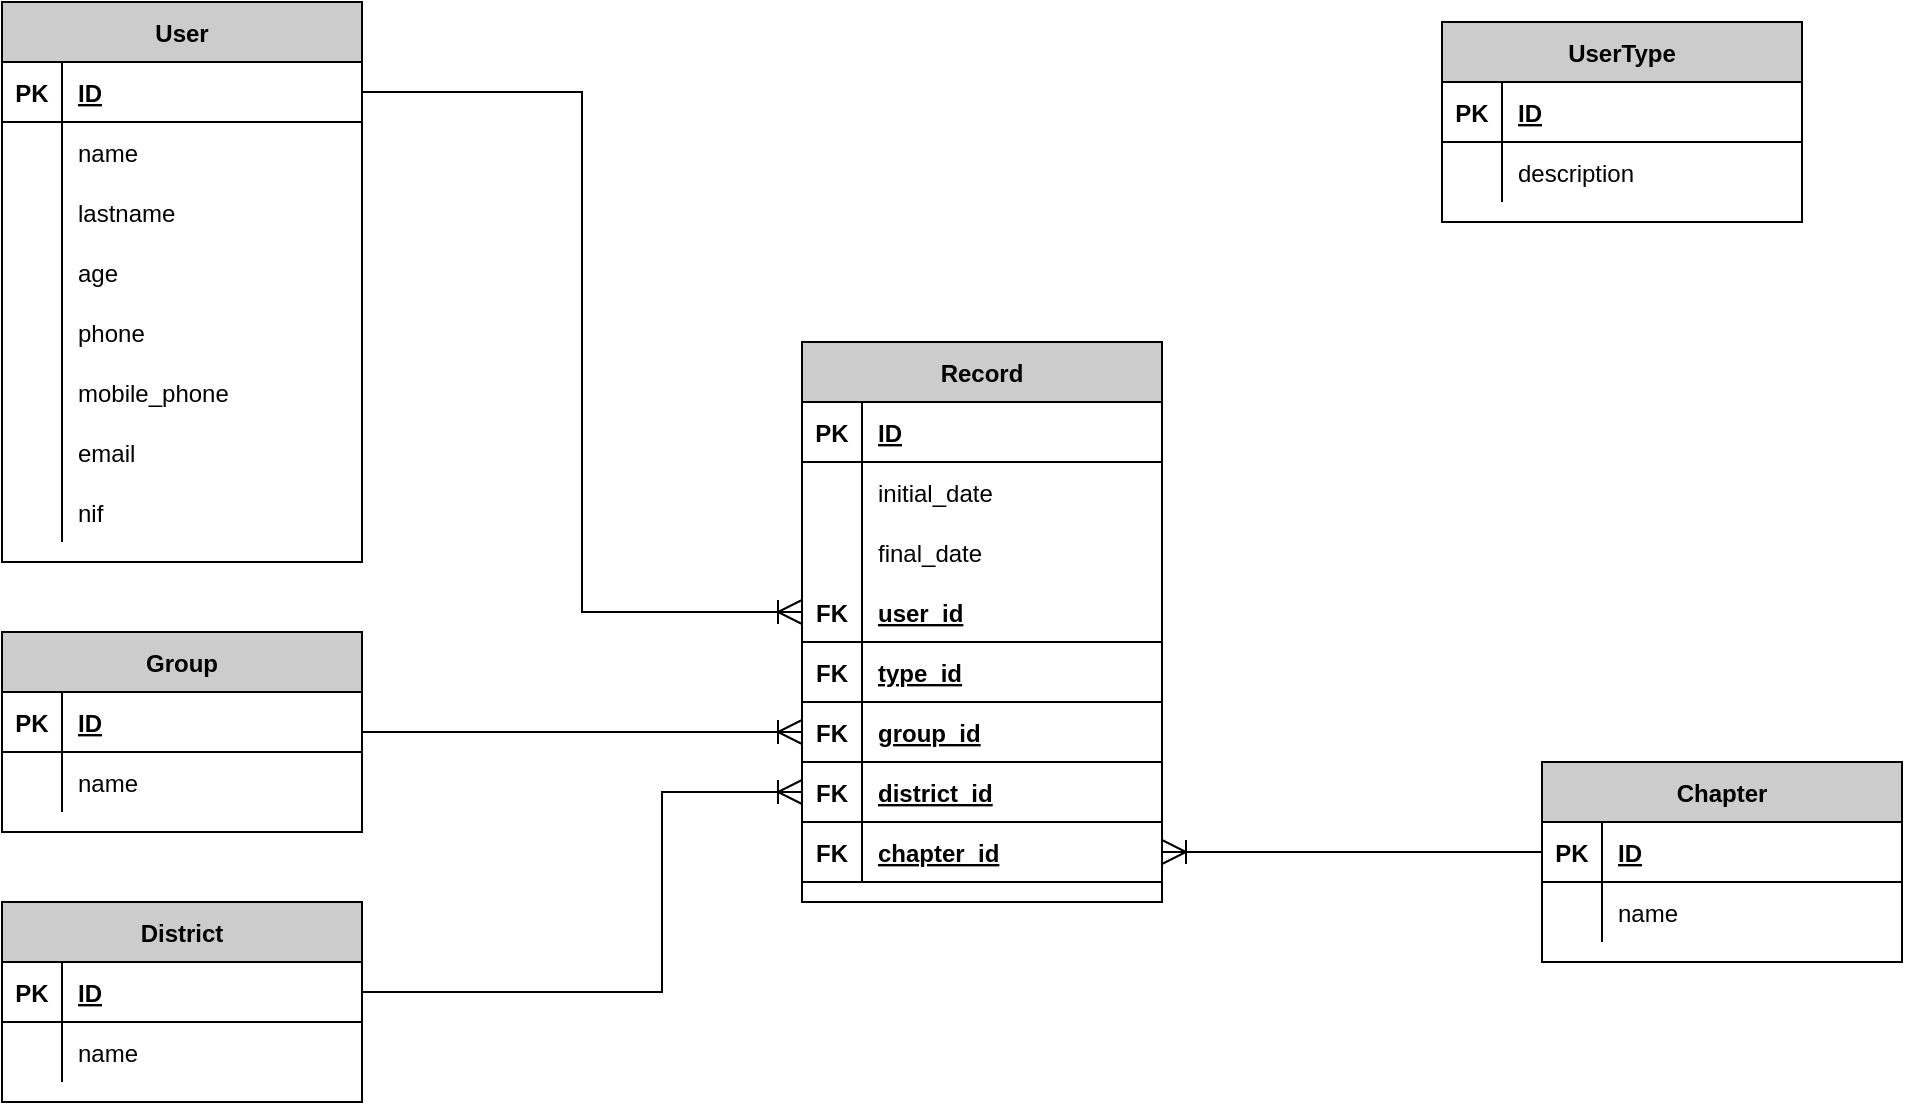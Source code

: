 <mxfile version="13.6.6" type="github">
  <diagram id="wubgfQ3S9Q1nJijSIR7Q" name="Page-1">
    <mxGraphModel dx="1422" dy="780" grid="1" gridSize="10" guides="1" tooltips="1" connect="1" arrows="1" fold="1" page="1" pageScale="1.3" pageWidth="850" pageHeight="1100" math="0" shadow="0">
      <root>
        <mxCell id="0" />
        <mxCell id="1" parent="0" />
        <mxCell id="S5dy6EyyiGU3LjMySFo0-23" value="Record" style="shape=table;startSize=30;container=1;collapsible=1;childLayout=tableLayout;fixedRows=1;rowLines=0;fontStyle=1;align=center;resizeLast=1;fillColor=#CCCCCC;" parent="1" vertex="1">
          <mxGeometry x="450" y="220" width="180" height="280" as="geometry" />
        </mxCell>
        <mxCell id="S5dy6EyyiGU3LjMySFo0-24" value="" style="shape=partialRectangle;collapsible=0;dropTarget=0;pointerEvents=0;fillColor=none;top=0;left=0;bottom=1;right=0;points=[[0,0.5],[1,0.5]];portConstraint=eastwest;" parent="S5dy6EyyiGU3LjMySFo0-23" vertex="1">
          <mxGeometry y="30" width="180" height="30" as="geometry" />
        </mxCell>
        <mxCell id="S5dy6EyyiGU3LjMySFo0-25" value="PK" style="shape=partialRectangle;connectable=0;fillColor=none;top=0;left=0;bottom=0;right=0;fontStyle=1;overflow=hidden;" parent="S5dy6EyyiGU3LjMySFo0-24" vertex="1">
          <mxGeometry width="30" height="30" as="geometry" />
        </mxCell>
        <mxCell id="S5dy6EyyiGU3LjMySFo0-26" value="ID" style="shape=partialRectangle;connectable=0;fillColor=none;top=0;left=0;bottom=0;right=0;align=left;spacingLeft=6;fontStyle=5;overflow=hidden;" parent="S5dy6EyyiGU3LjMySFo0-24" vertex="1">
          <mxGeometry x="30" width="150" height="30" as="geometry" />
        </mxCell>
        <mxCell id="S5dy6EyyiGU3LjMySFo0-27" value="" style="shape=partialRectangle;collapsible=0;dropTarget=0;pointerEvents=0;fillColor=none;top=0;left=0;bottom=0;right=0;points=[[0,0.5],[1,0.5]];portConstraint=eastwest;" parent="S5dy6EyyiGU3LjMySFo0-23" vertex="1">
          <mxGeometry y="60" width="180" height="30" as="geometry" />
        </mxCell>
        <mxCell id="S5dy6EyyiGU3LjMySFo0-28" value="" style="shape=partialRectangle;connectable=0;fillColor=none;top=0;left=0;bottom=0;right=0;editable=1;overflow=hidden;" parent="S5dy6EyyiGU3LjMySFo0-27" vertex="1">
          <mxGeometry width="30" height="30" as="geometry" />
        </mxCell>
        <mxCell id="S5dy6EyyiGU3LjMySFo0-29" value="initial_date" style="shape=partialRectangle;connectable=0;fillColor=none;top=0;left=0;bottom=0;right=0;align=left;spacingLeft=6;overflow=hidden;" parent="S5dy6EyyiGU3LjMySFo0-27" vertex="1">
          <mxGeometry x="30" width="150" height="30" as="geometry" />
        </mxCell>
        <mxCell id="S5dy6EyyiGU3LjMySFo0-30" value="" style="shape=partialRectangle;collapsible=0;dropTarget=0;pointerEvents=0;fillColor=none;top=0;left=0;bottom=0;right=0;points=[[0,0.5],[1,0.5]];portConstraint=eastwest;" parent="S5dy6EyyiGU3LjMySFo0-23" vertex="1">
          <mxGeometry y="90" width="180" height="30" as="geometry" />
        </mxCell>
        <mxCell id="S5dy6EyyiGU3LjMySFo0-31" value="" style="shape=partialRectangle;connectable=0;fillColor=none;top=0;left=0;bottom=0;right=0;editable=1;overflow=hidden;" parent="S5dy6EyyiGU3LjMySFo0-30" vertex="1">
          <mxGeometry width="30" height="30" as="geometry" />
        </mxCell>
        <mxCell id="S5dy6EyyiGU3LjMySFo0-32" value="final_date" style="shape=partialRectangle;connectable=0;fillColor=none;top=0;left=0;bottom=0;right=0;align=left;spacingLeft=6;overflow=hidden;" parent="S5dy6EyyiGU3LjMySFo0-30" vertex="1">
          <mxGeometry x="30" width="150" height="30" as="geometry" />
        </mxCell>
        <mxCell id="S5dy6EyyiGU3LjMySFo0-36" value="" style="shape=partialRectangle;collapsible=0;dropTarget=0;pointerEvents=0;fillColor=none;top=0;left=0;bottom=1;right=0;points=[[0,0.5],[1,0.5]];portConstraint=eastwest;" parent="S5dy6EyyiGU3LjMySFo0-23" vertex="1">
          <mxGeometry y="120" width="180" height="30" as="geometry" />
        </mxCell>
        <mxCell id="S5dy6EyyiGU3LjMySFo0-37" value="FK" style="shape=partialRectangle;connectable=0;fillColor=none;top=0;left=0;bottom=0;right=0;fontStyle=1;overflow=hidden;" parent="S5dy6EyyiGU3LjMySFo0-36" vertex="1">
          <mxGeometry width="30" height="30" as="geometry" />
        </mxCell>
        <mxCell id="S5dy6EyyiGU3LjMySFo0-38" value="user_id" style="shape=partialRectangle;connectable=0;fillColor=none;top=0;left=0;bottom=0;right=0;align=left;spacingLeft=6;fontStyle=5;overflow=hidden;" parent="S5dy6EyyiGU3LjMySFo0-36" vertex="1">
          <mxGeometry x="30" width="150" height="30" as="geometry" />
        </mxCell>
        <mxCell id="S5dy6EyyiGU3LjMySFo0-39" value="" style="shape=partialRectangle;collapsible=0;dropTarget=0;pointerEvents=0;fillColor=none;top=0;left=0;bottom=1;right=0;points=[[0,0.5],[1,0.5]];portConstraint=eastwest;" parent="S5dy6EyyiGU3LjMySFo0-23" vertex="1">
          <mxGeometry y="150" width="180" height="30" as="geometry" />
        </mxCell>
        <mxCell id="S5dy6EyyiGU3LjMySFo0-40" value="FK" style="shape=partialRectangle;connectable=0;fillColor=none;top=0;left=0;bottom=0;right=0;fontStyle=1;overflow=hidden;" parent="S5dy6EyyiGU3LjMySFo0-39" vertex="1">
          <mxGeometry width="30" height="30" as="geometry" />
        </mxCell>
        <mxCell id="S5dy6EyyiGU3LjMySFo0-41" value="type_id" style="shape=partialRectangle;connectable=0;fillColor=none;top=0;left=0;bottom=0;right=0;align=left;spacingLeft=6;fontStyle=5;overflow=hidden;" parent="S5dy6EyyiGU3LjMySFo0-39" vertex="1">
          <mxGeometry x="30" width="150" height="30" as="geometry" />
        </mxCell>
        <mxCell id="S5dy6EyyiGU3LjMySFo0-42" value="" style="shape=partialRectangle;collapsible=0;dropTarget=0;pointerEvents=0;fillColor=none;top=0;left=0;bottom=1;right=0;points=[[0,0.5],[1,0.5]];portConstraint=eastwest;" parent="S5dy6EyyiGU3LjMySFo0-23" vertex="1">
          <mxGeometry y="180" width="180" height="30" as="geometry" />
        </mxCell>
        <mxCell id="S5dy6EyyiGU3LjMySFo0-43" value="FK" style="shape=partialRectangle;connectable=0;fillColor=none;top=0;left=0;bottom=0;right=0;fontStyle=1;overflow=hidden;" parent="S5dy6EyyiGU3LjMySFo0-42" vertex="1">
          <mxGeometry width="30" height="30" as="geometry" />
        </mxCell>
        <mxCell id="S5dy6EyyiGU3LjMySFo0-44" value="group_id" style="shape=partialRectangle;connectable=0;fillColor=none;top=0;left=0;bottom=0;right=0;align=left;spacingLeft=6;fontStyle=5;overflow=hidden;" parent="S5dy6EyyiGU3LjMySFo0-42" vertex="1">
          <mxGeometry x="30" width="150" height="30" as="geometry" />
        </mxCell>
        <mxCell id="S5dy6EyyiGU3LjMySFo0-45" value="" style="shape=partialRectangle;collapsible=0;dropTarget=0;pointerEvents=0;fillColor=none;top=0;left=0;bottom=1;right=0;points=[[0,0.5],[1,0.5]];portConstraint=eastwest;" parent="S5dy6EyyiGU3LjMySFo0-23" vertex="1">
          <mxGeometry y="210" width="180" height="30" as="geometry" />
        </mxCell>
        <mxCell id="S5dy6EyyiGU3LjMySFo0-46" value="FK" style="shape=partialRectangle;connectable=0;fillColor=none;top=0;left=0;bottom=0;right=0;fontStyle=1;overflow=hidden;" parent="S5dy6EyyiGU3LjMySFo0-45" vertex="1">
          <mxGeometry width="30" height="30" as="geometry" />
        </mxCell>
        <mxCell id="S5dy6EyyiGU3LjMySFo0-47" value="district_id" style="shape=partialRectangle;connectable=0;fillColor=none;top=0;left=0;bottom=0;right=0;align=left;spacingLeft=6;fontStyle=5;overflow=hidden;" parent="S5dy6EyyiGU3LjMySFo0-45" vertex="1">
          <mxGeometry x="30" width="150" height="30" as="geometry" />
        </mxCell>
        <mxCell id="S5dy6EyyiGU3LjMySFo0-48" value="" style="shape=partialRectangle;collapsible=0;dropTarget=0;pointerEvents=0;fillColor=none;top=0;left=0;bottom=1;right=0;points=[[0,0.5],[1,0.5]];portConstraint=eastwest;" parent="S5dy6EyyiGU3LjMySFo0-23" vertex="1">
          <mxGeometry y="240" width="180" height="30" as="geometry" />
        </mxCell>
        <mxCell id="S5dy6EyyiGU3LjMySFo0-49" value="FK" style="shape=partialRectangle;connectable=0;fillColor=none;top=0;left=0;bottom=0;right=0;fontStyle=1;overflow=hidden;" parent="S5dy6EyyiGU3LjMySFo0-48" vertex="1">
          <mxGeometry width="30" height="30" as="geometry" />
        </mxCell>
        <mxCell id="S5dy6EyyiGU3LjMySFo0-50" value="chapter_id" style="shape=partialRectangle;connectable=0;fillColor=none;top=0;left=0;bottom=0;right=0;align=left;spacingLeft=6;fontStyle=5;overflow=hidden;" parent="S5dy6EyyiGU3LjMySFo0-48" vertex="1">
          <mxGeometry x="30" width="150" height="30" as="geometry" />
        </mxCell>
        <mxCell id="cBh7_KmrogOZhqfkVuFA-25" value="User" style="shape=table;startSize=30;container=1;collapsible=1;childLayout=tableLayout;fixedRows=1;rowLines=0;fontStyle=1;align=center;resizeLast=1;fillColor=#CCCCCC;" parent="1" vertex="1">
          <mxGeometry x="50" y="50" width="180" height="280" as="geometry" />
        </mxCell>
        <mxCell id="cBh7_KmrogOZhqfkVuFA-26" value="" style="shape=partialRectangle;collapsible=0;dropTarget=0;pointerEvents=0;fillColor=none;top=0;left=0;bottom=1;right=0;points=[[0,0.5],[1,0.5]];portConstraint=eastwest;" parent="cBh7_KmrogOZhqfkVuFA-25" vertex="1">
          <mxGeometry y="30" width="180" height="30" as="geometry" />
        </mxCell>
        <mxCell id="cBh7_KmrogOZhqfkVuFA-27" value="PK" style="shape=partialRectangle;connectable=0;fillColor=none;top=0;left=0;bottom=0;right=0;fontStyle=1;overflow=hidden;" parent="cBh7_KmrogOZhqfkVuFA-26" vertex="1">
          <mxGeometry width="30" height="30" as="geometry" />
        </mxCell>
        <mxCell id="cBh7_KmrogOZhqfkVuFA-28" value="ID" style="shape=partialRectangle;connectable=0;fillColor=none;top=0;left=0;bottom=0;right=0;align=left;spacingLeft=6;fontStyle=5;overflow=hidden;" parent="cBh7_KmrogOZhqfkVuFA-26" vertex="1">
          <mxGeometry x="30" width="150" height="30" as="geometry" />
        </mxCell>
        <mxCell id="cBh7_KmrogOZhqfkVuFA-29" value="" style="shape=partialRectangle;collapsible=0;dropTarget=0;pointerEvents=0;fillColor=none;top=0;left=0;bottom=0;right=0;points=[[0,0.5],[1,0.5]];portConstraint=eastwest;" parent="cBh7_KmrogOZhqfkVuFA-25" vertex="1">
          <mxGeometry y="60" width="180" height="30" as="geometry" />
        </mxCell>
        <mxCell id="cBh7_KmrogOZhqfkVuFA-30" value="" style="shape=partialRectangle;connectable=0;fillColor=none;top=0;left=0;bottom=0;right=0;editable=1;overflow=hidden;" parent="cBh7_KmrogOZhqfkVuFA-29" vertex="1">
          <mxGeometry width="30" height="30" as="geometry" />
        </mxCell>
        <mxCell id="cBh7_KmrogOZhqfkVuFA-31" value="name" style="shape=partialRectangle;connectable=0;fillColor=none;top=0;left=0;bottom=0;right=0;align=left;spacingLeft=6;overflow=hidden;" parent="cBh7_KmrogOZhqfkVuFA-29" vertex="1">
          <mxGeometry x="30" width="150" height="30" as="geometry" />
        </mxCell>
        <mxCell id="cBh7_KmrogOZhqfkVuFA-32" value="" style="shape=partialRectangle;collapsible=0;dropTarget=0;pointerEvents=0;fillColor=none;top=0;left=0;bottom=0;right=0;points=[[0,0.5],[1,0.5]];portConstraint=eastwest;" parent="cBh7_KmrogOZhqfkVuFA-25" vertex="1">
          <mxGeometry y="90" width="180" height="30" as="geometry" />
        </mxCell>
        <mxCell id="cBh7_KmrogOZhqfkVuFA-33" value="" style="shape=partialRectangle;connectable=0;fillColor=none;top=0;left=0;bottom=0;right=0;editable=1;overflow=hidden;" parent="cBh7_KmrogOZhqfkVuFA-32" vertex="1">
          <mxGeometry width="30" height="30" as="geometry" />
        </mxCell>
        <mxCell id="cBh7_KmrogOZhqfkVuFA-34" value="lastname" style="shape=partialRectangle;connectable=0;fillColor=none;top=0;left=0;bottom=0;right=0;align=left;spacingLeft=6;overflow=hidden;" parent="cBh7_KmrogOZhqfkVuFA-32" vertex="1">
          <mxGeometry x="30" width="150" height="30" as="geometry" />
        </mxCell>
        <mxCell id="cBh7_KmrogOZhqfkVuFA-38" value="" style="shape=partialRectangle;collapsible=0;dropTarget=0;pointerEvents=0;fillColor=none;top=0;left=0;bottom=0;right=0;points=[[0,0.5],[1,0.5]];portConstraint=eastwest;" parent="cBh7_KmrogOZhqfkVuFA-25" vertex="1">
          <mxGeometry y="120" width="180" height="30" as="geometry" />
        </mxCell>
        <mxCell id="cBh7_KmrogOZhqfkVuFA-39" value="" style="shape=partialRectangle;connectable=0;fillColor=none;top=0;left=0;bottom=0;right=0;editable=1;overflow=hidden;" parent="cBh7_KmrogOZhqfkVuFA-38" vertex="1">
          <mxGeometry width="30" height="30" as="geometry" />
        </mxCell>
        <mxCell id="cBh7_KmrogOZhqfkVuFA-40" value="age" style="shape=partialRectangle;connectable=0;fillColor=none;top=0;left=0;bottom=0;right=0;align=left;spacingLeft=6;overflow=hidden;" parent="cBh7_KmrogOZhqfkVuFA-38" vertex="1">
          <mxGeometry x="30" width="150" height="30" as="geometry" />
        </mxCell>
        <mxCell id="E-zPLB7fwh0Ha4WfiuXA-1" value="" style="shape=partialRectangle;collapsible=0;dropTarget=0;pointerEvents=0;fillColor=none;top=0;left=0;bottom=0;right=0;points=[[0,0.5],[1,0.5]];portConstraint=eastwest;" parent="cBh7_KmrogOZhqfkVuFA-25" vertex="1">
          <mxGeometry y="150" width="180" height="30" as="geometry" />
        </mxCell>
        <mxCell id="E-zPLB7fwh0Ha4WfiuXA-2" value="" style="shape=partialRectangle;connectable=0;fillColor=none;top=0;left=0;bottom=0;right=0;editable=1;overflow=hidden;" parent="E-zPLB7fwh0Ha4WfiuXA-1" vertex="1">
          <mxGeometry width="30" height="30" as="geometry" />
        </mxCell>
        <mxCell id="E-zPLB7fwh0Ha4WfiuXA-3" value="phone" style="shape=partialRectangle;connectable=0;fillColor=none;top=0;left=0;bottom=0;right=0;align=left;spacingLeft=6;overflow=hidden;" parent="E-zPLB7fwh0Ha4WfiuXA-1" vertex="1">
          <mxGeometry x="30" width="150" height="30" as="geometry" />
        </mxCell>
        <mxCell id="E-zPLB7fwh0Ha4WfiuXA-4" value="" style="shape=partialRectangle;collapsible=0;dropTarget=0;pointerEvents=0;fillColor=none;top=0;left=0;bottom=0;right=0;points=[[0,0.5],[1,0.5]];portConstraint=eastwest;" parent="cBh7_KmrogOZhqfkVuFA-25" vertex="1">
          <mxGeometry y="180" width="180" height="30" as="geometry" />
        </mxCell>
        <mxCell id="E-zPLB7fwh0Ha4WfiuXA-5" value="" style="shape=partialRectangle;connectable=0;fillColor=none;top=0;left=0;bottom=0;right=0;editable=1;overflow=hidden;" parent="E-zPLB7fwh0Ha4WfiuXA-4" vertex="1">
          <mxGeometry width="30" height="30" as="geometry" />
        </mxCell>
        <mxCell id="E-zPLB7fwh0Ha4WfiuXA-6" value="mobile_phone" style="shape=partialRectangle;connectable=0;fillColor=none;top=0;left=0;bottom=0;right=0;align=left;spacingLeft=6;overflow=hidden;" parent="E-zPLB7fwh0Ha4WfiuXA-4" vertex="1">
          <mxGeometry x="30" width="150" height="30" as="geometry" />
        </mxCell>
        <mxCell id="E-zPLB7fwh0Ha4WfiuXA-7" value="" style="shape=partialRectangle;collapsible=0;dropTarget=0;pointerEvents=0;fillColor=none;top=0;left=0;bottom=0;right=0;points=[[0,0.5],[1,0.5]];portConstraint=eastwest;" parent="cBh7_KmrogOZhqfkVuFA-25" vertex="1">
          <mxGeometry y="210" width="180" height="30" as="geometry" />
        </mxCell>
        <mxCell id="E-zPLB7fwh0Ha4WfiuXA-8" value="" style="shape=partialRectangle;connectable=0;fillColor=none;top=0;left=0;bottom=0;right=0;editable=1;overflow=hidden;" parent="E-zPLB7fwh0Ha4WfiuXA-7" vertex="1">
          <mxGeometry width="30" height="30" as="geometry" />
        </mxCell>
        <mxCell id="E-zPLB7fwh0Ha4WfiuXA-9" value="email" style="shape=partialRectangle;connectable=0;fillColor=none;top=0;left=0;bottom=0;right=0;align=left;spacingLeft=6;overflow=hidden;" parent="E-zPLB7fwh0Ha4WfiuXA-7" vertex="1">
          <mxGeometry x="30" width="150" height="30" as="geometry" />
        </mxCell>
        <mxCell id="E-zPLB7fwh0Ha4WfiuXA-10" value="" style="shape=partialRectangle;collapsible=0;dropTarget=0;pointerEvents=0;fillColor=none;top=0;left=0;bottom=0;right=0;points=[[0,0.5],[1,0.5]];portConstraint=eastwest;" parent="cBh7_KmrogOZhqfkVuFA-25" vertex="1">
          <mxGeometry y="240" width="180" height="30" as="geometry" />
        </mxCell>
        <mxCell id="E-zPLB7fwh0Ha4WfiuXA-11" value="" style="shape=partialRectangle;connectable=0;fillColor=none;top=0;left=0;bottom=0;right=0;editable=1;overflow=hidden;" parent="E-zPLB7fwh0Ha4WfiuXA-10" vertex="1">
          <mxGeometry width="30" height="30" as="geometry" />
        </mxCell>
        <mxCell id="E-zPLB7fwh0Ha4WfiuXA-12" value="nif" style="shape=partialRectangle;connectable=0;fillColor=none;top=0;left=0;bottom=0;right=0;align=left;spacingLeft=6;overflow=hidden;" parent="E-zPLB7fwh0Ha4WfiuXA-10" vertex="1">
          <mxGeometry x="30" width="150" height="30" as="geometry" />
        </mxCell>
        <mxCell id="E-zPLB7fwh0Ha4WfiuXA-13" style="edgeStyle=orthogonalEdgeStyle;rounded=0;orthogonalLoop=1;jettySize=auto;html=1;entryX=0;entryY=0.5;entryDx=0;entryDy=0;startArrow=none;startFill=0;endArrow=ERoneToMany;endFill=0;startSize=10;endSize=10;" parent="1" source="cBh7_KmrogOZhqfkVuFA-26" target="S5dy6EyyiGU3LjMySFo0-36" edge="1">
          <mxGeometry relative="1" as="geometry" />
        </mxCell>
        <mxCell id="cBh7_KmrogOZhqfkVuFA-41" value="UserType" style="shape=table;startSize=30;container=1;collapsible=1;childLayout=tableLayout;fixedRows=1;rowLines=0;fontStyle=1;align=center;resizeLast=1;fillColor=#CCCCCC;" parent="1" vertex="1">
          <mxGeometry x="770" y="60" width="180" height="100" as="geometry" />
        </mxCell>
        <mxCell id="cBh7_KmrogOZhqfkVuFA-42" value="" style="shape=partialRectangle;collapsible=0;dropTarget=0;pointerEvents=0;fillColor=none;top=0;left=0;bottom=1;right=0;points=[[0,0.5],[1,0.5]];portConstraint=eastwest;" parent="cBh7_KmrogOZhqfkVuFA-41" vertex="1">
          <mxGeometry y="30" width="180" height="30" as="geometry" />
        </mxCell>
        <mxCell id="cBh7_KmrogOZhqfkVuFA-43" value="PK" style="shape=partialRectangle;connectable=0;fillColor=none;top=0;left=0;bottom=0;right=0;fontStyle=1;overflow=hidden;" parent="cBh7_KmrogOZhqfkVuFA-42" vertex="1">
          <mxGeometry width="30" height="30" as="geometry" />
        </mxCell>
        <mxCell id="cBh7_KmrogOZhqfkVuFA-44" value="ID" style="shape=partialRectangle;connectable=0;fillColor=none;top=0;left=0;bottom=0;right=0;align=left;spacingLeft=6;fontStyle=5;overflow=hidden;" parent="cBh7_KmrogOZhqfkVuFA-42" vertex="1">
          <mxGeometry x="30" width="150" height="30" as="geometry" />
        </mxCell>
        <mxCell id="cBh7_KmrogOZhqfkVuFA-45" value="" style="shape=partialRectangle;collapsible=0;dropTarget=0;pointerEvents=0;fillColor=none;top=0;left=0;bottom=0;right=0;points=[[0,0.5],[1,0.5]];portConstraint=eastwest;" parent="cBh7_KmrogOZhqfkVuFA-41" vertex="1">
          <mxGeometry y="60" width="180" height="30" as="geometry" />
        </mxCell>
        <mxCell id="cBh7_KmrogOZhqfkVuFA-46" value="" style="shape=partialRectangle;connectable=0;fillColor=none;top=0;left=0;bottom=0;right=0;editable=1;overflow=hidden;" parent="cBh7_KmrogOZhqfkVuFA-45" vertex="1">
          <mxGeometry width="30" height="30" as="geometry" />
        </mxCell>
        <mxCell id="cBh7_KmrogOZhqfkVuFA-47" value="description" style="shape=partialRectangle;connectable=0;fillColor=none;top=0;left=0;bottom=0;right=0;align=left;spacingLeft=6;overflow=hidden;" parent="cBh7_KmrogOZhqfkVuFA-45" vertex="1">
          <mxGeometry x="30" width="150" height="30" as="geometry" />
        </mxCell>
        <mxCell id="E-zPLB7fwh0Ha4WfiuXA-14" style="edgeStyle=orthogonalEdgeStyle;rounded=0;orthogonalLoop=1;jettySize=auto;html=1;entryX=0;entryY=0.5;entryDx=0;entryDy=0;endArrow=ERoneToMany;endFill=0;startSize=10;endSize=10;" parent="1" source="cBh7_KmrogOZhqfkVuFA-54" target="S5dy6EyyiGU3LjMySFo0-42" edge="1">
          <mxGeometry relative="1" as="geometry" />
        </mxCell>
        <mxCell id="E-zPLB7fwh0Ha4WfiuXA-15" style="edgeStyle=orthogonalEdgeStyle;rounded=0;orthogonalLoop=1;jettySize=auto;html=1;entryX=0;entryY=0.5;entryDx=0;entryDy=0;endArrow=ERoneToMany;endFill=0;startSize=10;endSize=10;exitX=1;exitY=0.5;exitDx=0;exitDy=0;" parent="1" source="cBh7_KmrogOZhqfkVuFA-68" target="S5dy6EyyiGU3LjMySFo0-45" edge="1">
          <mxGeometry relative="1" as="geometry">
            <Array as="points">
              <mxPoint x="380" y="545" />
              <mxPoint x="380" y="445" />
            </Array>
          </mxGeometry>
        </mxCell>
        <mxCell id="E-zPLB7fwh0Ha4WfiuXA-17" style="edgeStyle=orthogonalEdgeStyle;rounded=0;orthogonalLoop=1;jettySize=auto;html=1;exitX=0;exitY=0.5;exitDx=0;exitDy=0;entryX=1;entryY=0.5;entryDx=0;entryDy=0;startArrow=none;startFill=0;startSize=10;endArrow=ERoneToMany;endFill=0;endSize=10;" parent="1" source="cBh7_KmrogOZhqfkVuFA-75" target="S5dy6EyyiGU3LjMySFo0-48" edge="1">
          <mxGeometry relative="1" as="geometry" />
        </mxCell>
        <mxCell id="cBh7_KmrogOZhqfkVuFA-74" value="Chapter" style="shape=table;startSize=30;container=1;collapsible=1;childLayout=tableLayout;fixedRows=1;rowLines=0;fontStyle=1;align=center;resizeLast=1;fillColor=#CCCCCC;" parent="1" vertex="1">
          <mxGeometry x="820" y="430" width="180" height="100" as="geometry" />
        </mxCell>
        <mxCell id="cBh7_KmrogOZhqfkVuFA-75" value="" style="shape=partialRectangle;collapsible=0;dropTarget=0;pointerEvents=0;fillColor=none;top=0;left=0;bottom=1;right=0;points=[[0,0.5],[1,0.5]];portConstraint=eastwest;" parent="cBh7_KmrogOZhqfkVuFA-74" vertex="1">
          <mxGeometry y="30" width="180" height="30" as="geometry" />
        </mxCell>
        <mxCell id="cBh7_KmrogOZhqfkVuFA-76" value="PK" style="shape=partialRectangle;connectable=0;fillColor=none;top=0;left=0;bottom=0;right=0;fontStyle=1;overflow=hidden;" parent="cBh7_KmrogOZhqfkVuFA-75" vertex="1">
          <mxGeometry width="30" height="30" as="geometry" />
        </mxCell>
        <mxCell id="cBh7_KmrogOZhqfkVuFA-77" value="ID" style="shape=partialRectangle;connectable=0;fillColor=none;top=0;left=0;bottom=0;right=0;align=left;spacingLeft=6;fontStyle=5;overflow=hidden;" parent="cBh7_KmrogOZhqfkVuFA-75" vertex="1">
          <mxGeometry x="30" width="150" height="30" as="geometry" />
        </mxCell>
        <mxCell id="cBh7_KmrogOZhqfkVuFA-78" value="" style="shape=partialRectangle;collapsible=0;dropTarget=0;pointerEvents=0;fillColor=none;top=0;left=0;bottom=0;right=0;points=[[0,0.5],[1,0.5]];portConstraint=eastwest;" parent="cBh7_KmrogOZhqfkVuFA-74" vertex="1">
          <mxGeometry y="60" width="180" height="30" as="geometry" />
        </mxCell>
        <mxCell id="cBh7_KmrogOZhqfkVuFA-79" value="" style="shape=partialRectangle;connectable=0;fillColor=none;top=0;left=0;bottom=0;right=0;editable=1;overflow=hidden;" parent="cBh7_KmrogOZhqfkVuFA-78" vertex="1">
          <mxGeometry width="30" height="30" as="geometry" />
        </mxCell>
        <mxCell id="cBh7_KmrogOZhqfkVuFA-80" value="name" style="shape=partialRectangle;connectable=0;fillColor=none;top=0;left=0;bottom=0;right=0;align=left;spacingLeft=6;overflow=hidden;" parent="cBh7_KmrogOZhqfkVuFA-78" vertex="1">
          <mxGeometry x="30" width="150" height="30" as="geometry" />
        </mxCell>
        <mxCell id="cBh7_KmrogOZhqfkVuFA-54" value="Group" style="shape=table;startSize=30;container=1;collapsible=1;childLayout=tableLayout;fixedRows=1;rowLines=0;fontStyle=1;align=center;resizeLast=1;fillColor=#CCCCCC;" parent="1" vertex="1">
          <mxGeometry x="50" y="365" width="180" height="100" as="geometry" />
        </mxCell>
        <mxCell id="cBh7_KmrogOZhqfkVuFA-55" value="" style="shape=partialRectangle;collapsible=0;dropTarget=0;pointerEvents=0;fillColor=none;top=0;left=0;bottom=1;right=0;points=[[0,0.5],[1,0.5]];portConstraint=eastwest;" parent="cBh7_KmrogOZhqfkVuFA-54" vertex="1">
          <mxGeometry y="30" width="180" height="30" as="geometry" />
        </mxCell>
        <mxCell id="cBh7_KmrogOZhqfkVuFA-56" value="PK" style="shape=partialRectangle;connectable=0;fillColor=none;top=0;left=0;bottom=0;right=0;fontStyle=1;overflow=hidden;" parent="cBh7_KmrogOZhqfkVuFA-55" vertex="1">
          <mxGeometry width="30" height="30" as="geometry" />
        </mxCell>
        <mxCell id="cBh7_KmrogOZhqfkVuFA-57" value="ID" style="shape=partialRectangle;connectable=0;fillColor=none;top=0;left=0;bottom=0;right=0;align=left;spacingLeft=6;fontStyle=5;overflow=hidden;" parent="cBh7_KmrogOZhqfkVuFA-55" vertex="1">
          <mxGeometry x="30" width="150" height="30" as="geometry" />
        </mxCell>
        <mxCell id="cBh7_KmrogOZhqfkVuFA-58" value="" style="shape=partialRectangle;collapsible=0;dropTarget=0;pointerEvents=0;fillColor=none;top=0;left=0;bottom=0;right=0;points=[[0,0.5],[1,0.5]];portConstraint=eastwest;" parent="cBh7_KmrogOZhqfkVuFA-54" vertex="1">
          <mxGeometry y="60" width="180" height="30" as="geometry" />
        </mxCell>
        <mxCell id="cBh7_KmrogOZhqfkVuFA-59" value="" style="shape=partialRectangle;connectable=0;fillColor=none;top=0;left=0;bottom=0;right=0;editable=1;overflow=hidden;" parent="cBh7_KmrogOZhqfkVuFA-58" vertex="1">
          <mxGeometry width="30" height="30" as="geometry" />
        </mxCell>
        <mxCell id="cBh7_KmrogOZhqfkVuFA-60" value="name" style="shape=partialRectangle;connectable=0;fillColor=none;top=0;left=0;bottom=0;right=0;align=left;spacingLeft=6;overflow=hidden;" parent="cBh7_KmrogOZhqfkVuFA-58" vertex="1">
          <mxGeometry x="30" width="150" height="30" as="geometry" />
        </mxCell>
        <mxCell id="cBh7_KmrogOZhqfkVuFA-67" value="District" style="shape=table;startSize=30;container=1;collapsible=1;childLayout=tableLayout;fixedRows=1;rowLines=0;fontStyle=1;align=center;resizeLast=1;fillColor=#CCCCCC;" parent="1" vertex="1">
          <mxGeometry x="50" y="500" width="180" height="100" as="geometry" />
        </mxCell>
        <mxCell id="cBh7_KmrogOZhqfkVuFA-68" value="" style="shape=partialRectangle;collapsible=0;dropTarget=0;pointerEvents=0;fillColor=none;top=0;left=0;bottom=1;right=0;points=[[0,0.5],[1,0.5]];portConstraint=eastwest;" parent="cBh7_KmrogOZhqfkVuFA-67" vertex="1">
          <mxGeometry y="30" width="180" height="30" as="geometry" />
        </mxCell>
        <mxCell id="cBh7_KmrogOZhqfkVuFA-69" value="PK" style="shape=partialRectangle;connectable=0;fillColor=none;top=0;left=0;bottom=0;right=0;fontStyle=1;overflow=hidden;" parent="cBh7_KmrogOZhqfkVuFA-68" vertex="1">
          <mxGeometry width="30" height="30" as="geometry" />
        </mxCell>
        <mxCell id="cBh7_KmrogOZhqfkVuFA-70" value="ID" style="shape=partialRectangle;connectable=0;fillColor=none;top=0;left=0;bottom=0;right=0;align=left;spacingLeft=6;fontStyle=5;overflow=hidden;" parent="cBh7_KmrogOZhqfkVuFA-68" vertex="1">
          <mxGeometry x="30" width="150" height="30" as="geometry" />
        </mxCell>
        <mxCell id="cBh7_KmrogOZhqfkVuFA-71" value="" style="shape=partialRectangle;collapsible=0;dropTarget=0;pointerEvents=0;fillColor=none;top=0;left=0;bottom=0;right=0;points=[[0,0.5],[1,0.5]];portConstraint=eastwest;" parent="cBh7_KmrogOZhqfkVuFA-67" vertex="1">
          <mxGeometry y="60" width="180" height="30" as="geometry" />
        </mxCell>
        <mxCell id="cBh7_KmrogOZhqfkVuFA-72" value="" style="shape=partialRectangle;connectable=0;fillColor=none;top=0;left=0;bottom=0;right=0;editable=1;overflow=hidden;" parent="cBh7_KmrogOZhqfkVuFA-71" vertex="1">
          <mxGeometry width="30" height="30" as="geometry" />
        </mxCell>
        <mxCell id="cBh7_KmrogOZhqfkVuFA-73" value="name" style="shape=partialRectangle;connectable=0;fillColor=none;top=0;left=0;bottom=0;right=0;align=left;spacingLeft=6;overflow=hidden;" parent="cBh7_KmrogOZhqfkVuFA-71" vertex="1">
          <mxGeometry x="30" width="150" height="30" as="geometry" />
        </mxCell>
      </root>
    </mxGraphModel>
  </diagram>
</mxfile>
